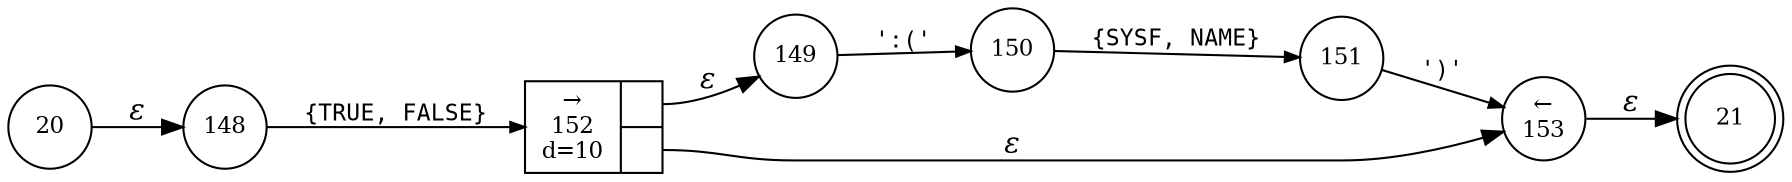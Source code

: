 digraph ATN {
rankdir=LR;
s21[fontsize=11, label="21", shape=doublecircle, fixedsize=true, width=.6];
s20[fontsize=11,label="20", shape=circle, fixedsize=true, width=.55, peripheries=1];
s148[fontsize=11,label="148", shape=circle, fixedsize=true, width=.55, peripheries=1];
s149[fontsize=11,label="149", shape=circle, fixedsize=true, width=.55, peripheries=1];
s150[fontsize=11,label="150", shape=circle, fixedsize=true, width=.55, peripheries=1];
s151[fontsize=11,label="151", shape=circle, fixedsize=true, width=.55, peripheries=1];
s152[fontsize=11,label="{&rarr;\n152\nd=10|{<p0>|<p1>}}", shape=record, fixedsize=false, peripheries=1];
s153[fontsize=11,label="&larr;\n153", shape=circle, fixedsize=true, width=.55, peripheries=1];
s20 -> s148 [fontname="Times-Italic", label="&epsilon;"];
s148 -> s152 [fontsize=11, fontname="Courier", arrowsize=.7, label = "{TRUE, FALSE}", arrowhead = normal];
s152:p0 -> s149 [fontname="Times-Italic", label="&epsilon;"];
s152:p1 -> s153 [fontname="Times-Italic", label="&epsilon;"];
s149 -> s150 [fontsize=11, fontname="Courier", arrowsize=.7, label = "':('", arrowhead = normal];
s153 -> s21 [fontname="Times-Italic", label="&epsilon;"];
s150 -> s151 [fontsize=11, fontname="Courier", arrowsize=.7, label = "{SYSF, NAME}", arrowhead = normal];
s151 -> s153 [fontsize=11, fontname="Courier", arrowsize=.7, label = "')'", arrowhead = normal];
}